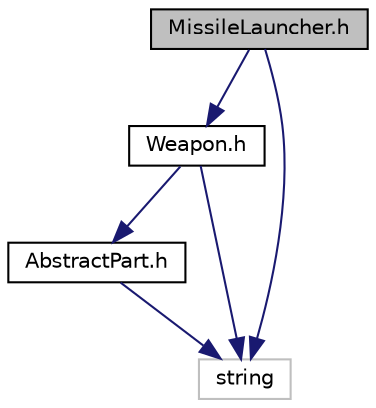 digraph "MissileLauncher.h"
{
  edge [fontname="Helvetica",fontsize="10",labelfontname="Helvetica",labelfontsize="10"];
  node [fontname="Helvetica",fontsize="10",shape=record];
  Node0 [label="MissileLauncher.h",height=0.2,width=0.4,color="black", fillcolor="grey75", style="filled", fontcolor="black"];
  Node0 -> Node1 [color="midnightblue",fontsize="10",style="solid",fontname="Helvetica"];
  Node1 [label="Weapon.h",height=0.2,width=0.4,color="black", fillcolor="white", style="filled",URL="$Weapon_8h.html"];
  Node1 -> Node2 [color="midnightblue",fontsize="10",style="solid",fontname="Helvetica"];
  Node2 [label="AbstractPart.h",height=0.2,width=0.4,color="black", fillcolor="white", style="filled",URL="$AbstractPart_8h_source.html"];
  Node2 -> Node3 [color="midnightblue",fontsize="10",style="solid",fontname="Helvetica"];
  Node3 [label="string",height=0.2,width=0.4,color="grey75", fillcolor="white", style="filled"];
  Node1 -> Node3 [color="midnightblue",fontsize="10",style="solid",fontname="Helvetica"];
  Node0 -> Node3 [color="midnightblue",fontsize="10",style="solid",fontname="Helvetica"];
}
